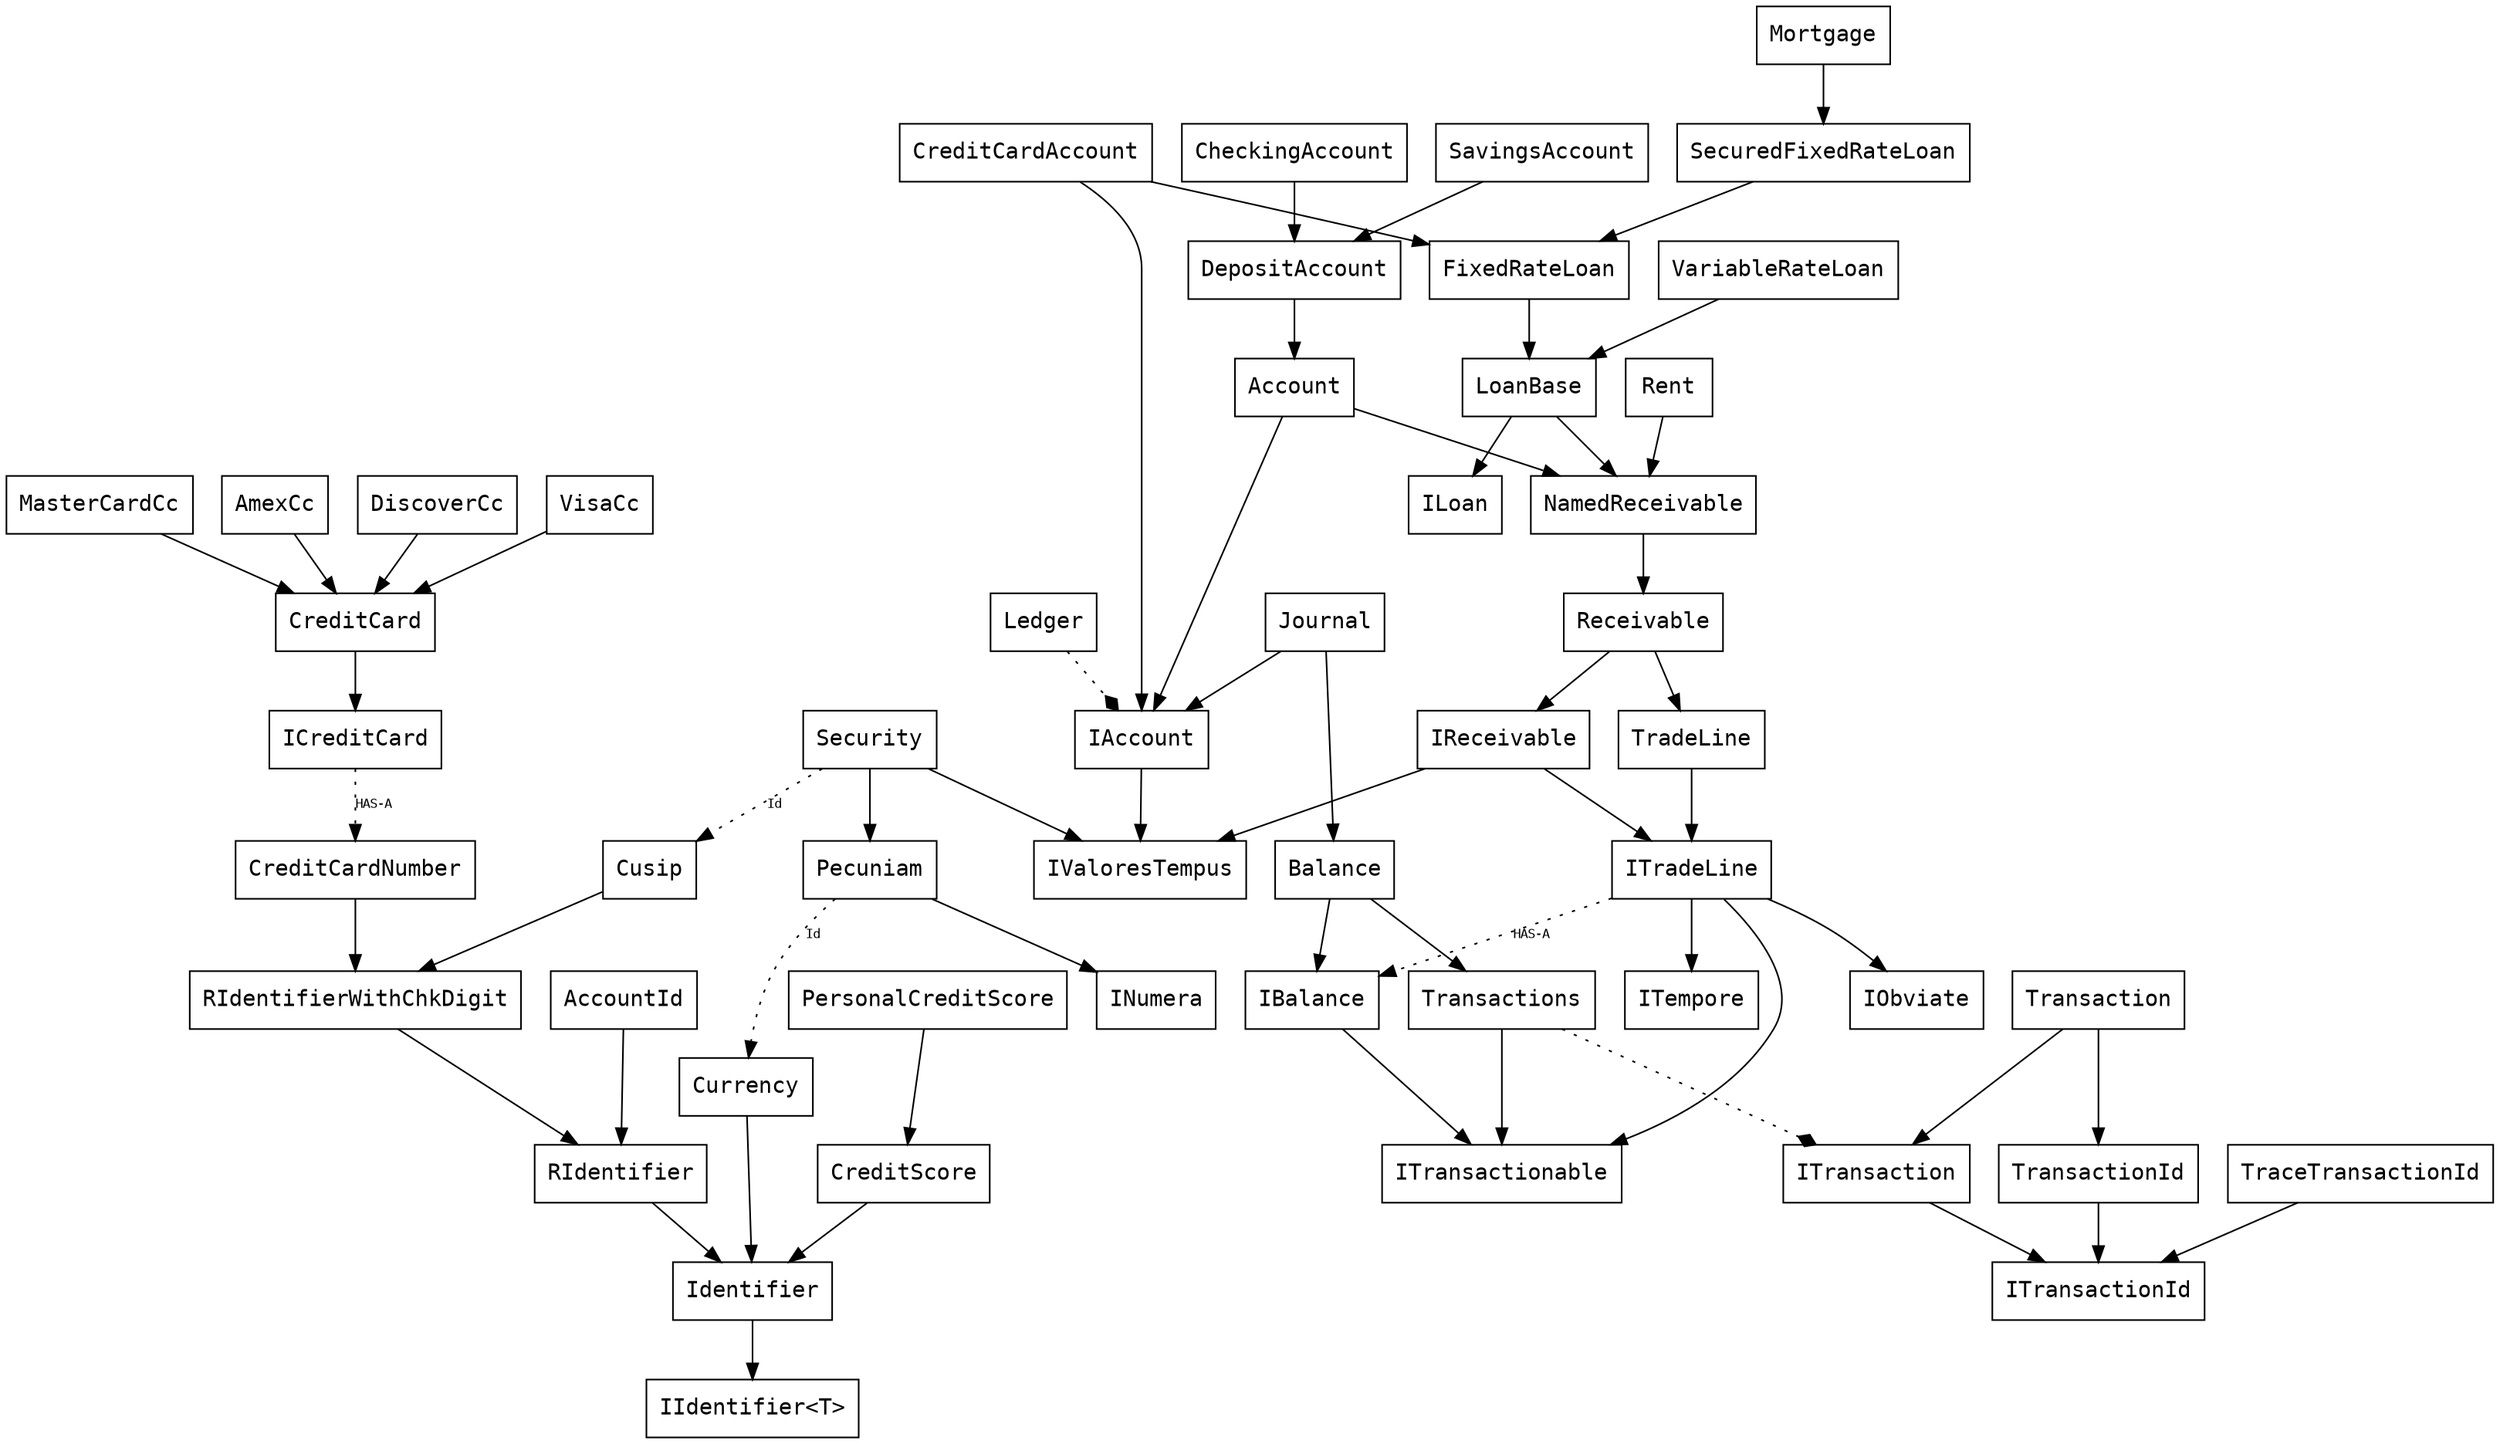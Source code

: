 digraph noFutureRandDataSp {
    node [fontname=Consolas, shape=box]
    
    StringId [label="IIdentifier<T>"]
    
    Mortgage -> SecuredFixedRateLoan
    SecuredFixedRateLoan -> FixedRateLoan
    CreditCardAccount -> FixedRateLoan
    CreditCardAccount -> IAccount
    FixedRateLoan -> LoanBase
    LoanBase -> NamedReceivable
    Rent -> NamedReceivable
    CheckingAccount -> DepositAccount
    SavingsAccount -> DepositAccount
    Account -> NamedReceivable
    Account -> IAccount
    DepositAccount -> Account
    Receivable -> IReceivable
    Receivable -> TradeLine
    IReceivable -> ITradeLine
    IReceivable -> IValoresTempus
    LoanBase -> ILoan
    TradeLine -> ITradeLine
    ITradeLine -> ITempore
    ITradeLine -> ITransactionable
    ITradeLine -> IObviate
    IAccount -> IValoresTempus
    NamedReceivable -> Receivable
    ITradeLine -> IBalance [style="dotted" label="HAS-A",fontname=Consolas, fontsize=8]
    Balance -> IBalance
    Balance -> Transactions
    VariableRateLoan -> LoanBase
    Security -> IValoresTempus
    Security -> Pecuniam
    Security -> Cusip [style="dotted", label="Id",fontname=Consolas, fontsize=8]
    Cusip -> RIdentifierWithChkDigit
    RIdentifierWithChkDigit -> RIdentifier
    RIdentifier -> Identifier
    Pecuniam -> Currency [style="dotted", label="Id",fontname=Consolas, fontsize=8]
    Currency -> Identifier
    Pecuniam -> INumera
    CreditScore -> Identifier
    PersonalCreditScore -> CreditScore
    CreditCardNumber -> RIdentifierWithChkDigit
    VisaCc -> CreditCard
    MasterCardCc -> CreditCard
    AmexCc -> CreditCard
    DiscoverCc -> CreditCard
    CreditCard -> ICreditCard
    ICreditCard -> CreditCardNumber [style="dotted" label="HAS-A",fontname=Consolas, fontsize=8]
    Identifier -> StringId
    IBalance -> ITransactionable
    AccountId -> RIdentifier
    Transactions -> ITransaction [style="dotted" arrowhead="diamond"]
    Transactions -> ITransactionable
    Transaction -> ITransaction
    Transaction -> TransactionId
    ITransaction -> ITransactionId
    TransactionId -> ITransactionId
    TraceTransactionId -> ITransactionId
    Journal -> Balance
    Journal -> IAccount
    Ledger -> IAccount [style="dotted" arrowhead="diamond"]
}